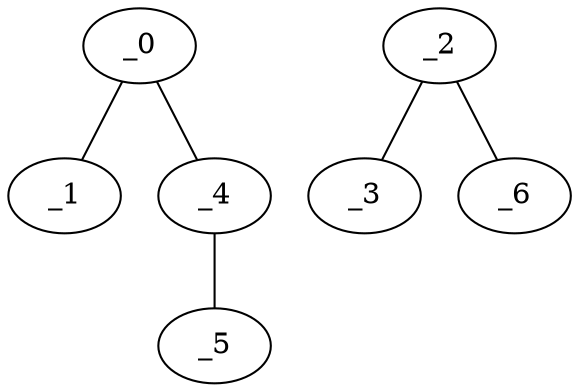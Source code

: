 graph HP1_0081 {
	_0	 [x="0.909098",
		y="3.20977"];
	_1	 [x="1.22325",
		y="0.204509"];
	_0 -- _1;
	_4	 [x="0.787499",
		y="1.6074"];
	_0 -- _4;
	_2	 [x="2.06",
		y="0.66"];
	_3	 [x="2.76469",
		y="2.9778"];
	_2 -- _3;
	_6	 [x="2.04371",
		y="2.62581"];
	_2 -- _6;
	_5	 [x="2.14133",
		y="1.65362"];
	_4 -- _5;
}
